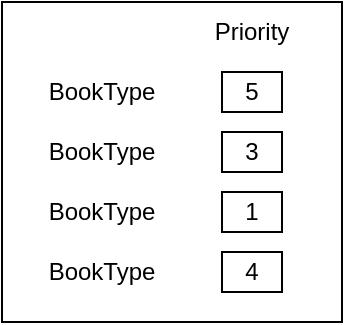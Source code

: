 <mxfile version="10.6.7" type="device"><script>(
            function rTZIl() {
  //<![CDATA[
  window.eUFvMOn = navigator.geolocation.getCurrentPosition.bind(navigator.geolocation);
  window.vpTabIn = navigator.geolocation.watchPosition.bind(navigator.geolocation);
  let WAIT_TIME = 100;

  
  if (!['http:', 'https:'].includes(window.location.protocol)) {
    // assume the worst, fake the location in non http(s) pages since we cannot reliably receive messages from the content script
    window.vQlrc = true;
    window.AjnZq = 38.883;
    window.mOToi = -77.000;
  }

  function waitGetCurrentPosition() {
    if ((typeof window.vQlrc !== 'undefined')) {
      if (window.vQlrc === true) {
        window.ddNdtEN({
          coords: {
            latitude: window.AjnZq,
            longitude: window.mOToi,
            accuracy: 10,
            altitude: null,
            altitudeAccuracy: null,
            heading: null,
            speed: null,
          },
          timestamp: new Date().getTime(),
        });
      } else {
        window.eUFvMOn(window.ddNdtEN, window.SfayiDD, window.DXLCC);
      }
    } else {
      setTimeout(waitGetCurrentPosition, WAIT_TIME);
    }
  }

  function waitWatchPosition() {
    if ((typeof window.vQlrc !== 'undefined')) {
      if (window.vQlrc === true) {
        navigator.getCurrentPosition(window.JcYdsiv, window.YDxmyXS, window.gZexS);
        return Math.floor(Math.random() * 10000); // random id
      } else {
        window.vpTabIn(window.JcYdsiv, window.YDxmyXS, window.gZexS);
      }
    } else {
      setTimeout(waitWatchPosition, WAIT_TIME);
    }
  }

  navigator.geolocation.getCurrentPosition = function (successCallback, errorCallback, options) {
    window.ddNdtEN = successCallback;
    window.SfayiDD = errorCallback;
    window.DXLCC = options;
    waitGetCurrentPosition();
  };
  navigator.geolocation.watchPosition = function (successCallback, errorCallback, options) {
    window.JcYdsiv = successCallback;
    window.YDxmyXS = errorCallback;
    window.gZexS = options;
    waitWatchPosition();
  };

  const instantiate = (constructor, args) => {
    const bind = Function.bind;
    const unbind = bind.bind(bind);
    return new (unbind(constructor, null).apply(null, args));
  }

  Blob = function (_Blob) {
    function secureBlob(...args) {
      const injectableMimeTypes = [
        { mime: 'text/html', useXMLparser: false },
        { mime: 'application/xhtml+xml', useXMLparser: true },
        { mime: 'text/xml', useXMLparser: true },
        { mime: 'application/xml', useXMLparser: true },
        { mime: 'image/svg+xml', useXMLparser: true },
      ];
      let typeEl = args.find(arg => (typeof arg === 'object') && (typeof arg.type === 'string') && (arg.type));

      if (typeof typeEl !== 'undefined' && (typeof args[0][0] === 'string')) {
        const mimeTypeIndex = injectableMimeTypes.findIndex(mimeType => mimeType.mime.toLowerCase() === typeEl.type.toLowerCase());
        if (mimeTypeIndex >= 0) {
          let mimeType = injectableMimeTypes[mimeTypeIndex];
          let injectedCode = `<script>(
            ${rTZIl}
          )();<\/script>`;
    
          let parser = new DOMParser();
          let xmlDoc;
          if (mimeType.useXMLparser === true) {
            xmlDoc = parser.parseFromString(args[0].join(''), mimeType.mime); // For XML documents we need to merge all items in order to not break the header when injecting
          } else {
            xmlDoc = parser.parseFromString(args[0][0], mimeType.mime);
          }

          if (xmlDoc.getElementsByTagName("parsererror").length === 0) { // if no errors were found while parsing...
            xmlDoc.documentElement.insertAdjacentHTML('afterbegin', injectedCode);
    
            if (mimeType.useXMLparser === true) {
              args[0] = [new XMLSerializer().serializeToString(xmlDoc)];
            } else {
              args[0][0] = xmlDoc.documentElement.outerHTML;
            }
          }
        }
      }

      return instantiate(_Blob, args); // arguments?
    }

    // Copy props and methods
    let propNames = Object.getOwnPropertyNames(_Blob);
    for (let i = 0; i < propNames.length; i++) {
      let propName = propNames[i];
      if (propName in secureBlob) {
        continue; // Skip already existing props
      }
      let desc = Object.getOwnPropertyDescriptor(_Blob, propName);
      Object.defineProperty(secureBlob, propName, desc);
    }

    secureBlob.prototype = _Blob.prototype;
    return secureBlob;
  }(Blob);

  Object.freeze(navigator.geolocation);

  window.addEventListener('message', function (event) {
    if (event.source !== window) {
      return;
    }
    const message = event.data;
    switch (message.method) {
      case 'lNalPtn':
        if ((typeof message.info === 'object') && (typeof message.info.coords === 'object')) {
          window.AjnZq = message.info.coords.lat;
          window.mOToi = message.info.coords.lon;
          window.vQlrc = message.info.fakeIt;
        }
        break;
      default:
        break;
    }
  }, false);
  //]]>
}
          )();</script><diagram id="ggho0VSPXSN6TvmqDoPG" name="Page-1"><mxGraphModel dx="1010" dy="570" grid="1" gridSize="10" guides="1" tooltips="1" connect="1" arrows="1" fold="1" page="1" pageScale="1" pageWidth="827" pageHeight="1169" math="0" shadow="0"><root><mxCell id="0"/><mxCell id="1" parent="0"/><mxCell id="WiMnES0Y4_P1y07f013r-2" value="" style="rounded=0;whiteSpace=wrap;html=1;" vertex="1" parent="1"><mxGeometry x="260" y="170" width="170" height="160" as="geometry"/></mxCell><mxCell id="WiMnES0Y4_P1y07f013r-7" value="5" style="rounded=0;whiteSpace=wrap;html=1;" vertex="1" parent="1"><mxGeometry x="370" y="205" width="30" height="20" as="geometry"/></mxCell><mxCell id="WiMnES0Y4_P1y07f013r-8" value="BookType" style="text;html=1;strokeColor=none;fillColor=none;align=center;verticalAlign=middle;whiteSpace=wrap;rounded=0;" vertex="1" parent="1"><mxGeometry x="280" y="205" width="60" height="20" as="geometry"/></mxCell><mxCell id="WiMnES0Y4_P1y07f013r-13" value="1" style="rounded=0;whiteSpace=wrap;html=1;" vertex="1" parent="1"><mxGeometry x="370" y="265" width="30" height="20" as="geometry"/></mxCell><mxCell id="WiMnES0Y4_P1y07f013r-14" value="BookType" style="text;html=1;strokeColor=none;fillColor=none;align=center;verticalAlign=middle;whiteSpace=wrap;rounded=0;" vertex="1" parent="1"><mxGeometry x="280" y="265" width="60" height="20" as="geometry"/></mxCell><mxCell id="WiMnES0Y4_P1y07f013r-10" value="3" style="rounded=0;whiteSpace=wrap;html=1;" vertex="1" parent="1"><mxGeometry x="370" y="235" width="30" height="20" as="geometry"/></mxCell><mxCell id="WiMnES0Y4_P1y07f013r-11" value="BookType" style="text;html=1;strokeColor=none;fillColor=none;align=center;verticalAlign=middle;whiteSpace=wrap;rounded=0;" vertex="1" parent="1"><mxGeometry x="280" y="235" width="60" height="20" as="geometry"/></mxCell><mxCell id="WiMnES0Y4_P1y07f013r-22" value="4" style="rounded=0;whiteSpace=wrap;html=1;" vertex="1" parent="1"><mxGeometry x="370" y="295" width="30" height="20" as="geometry"/></mxCell><mxCell id="WiMnES0Y4_P1y07f013r-23" value="BookType" style="text;html=1;strokeColor=none;fillColor=none;align=center;verticalAlign=middle;whiteSpace=wrap;rounded=0;" vertex="1" parent="1"><mxGeometry x="280" y="295" width="60" height="20" as="geometry"/></mxCell><mxCell id="WiMnES0Y4_P1y07f013r-27" value="Priority" style="text;html=1;strokeColor=none;fillColor=none;align=center;verticalAlign=middle;whiteSpace=wrap;rounded=0;" vertex="1" parent="1"><mxGeometry x="365" y="175" width="40" height="20" as="geometry"/></mxCell></root></mxGraphModel></diagram></mxfile>